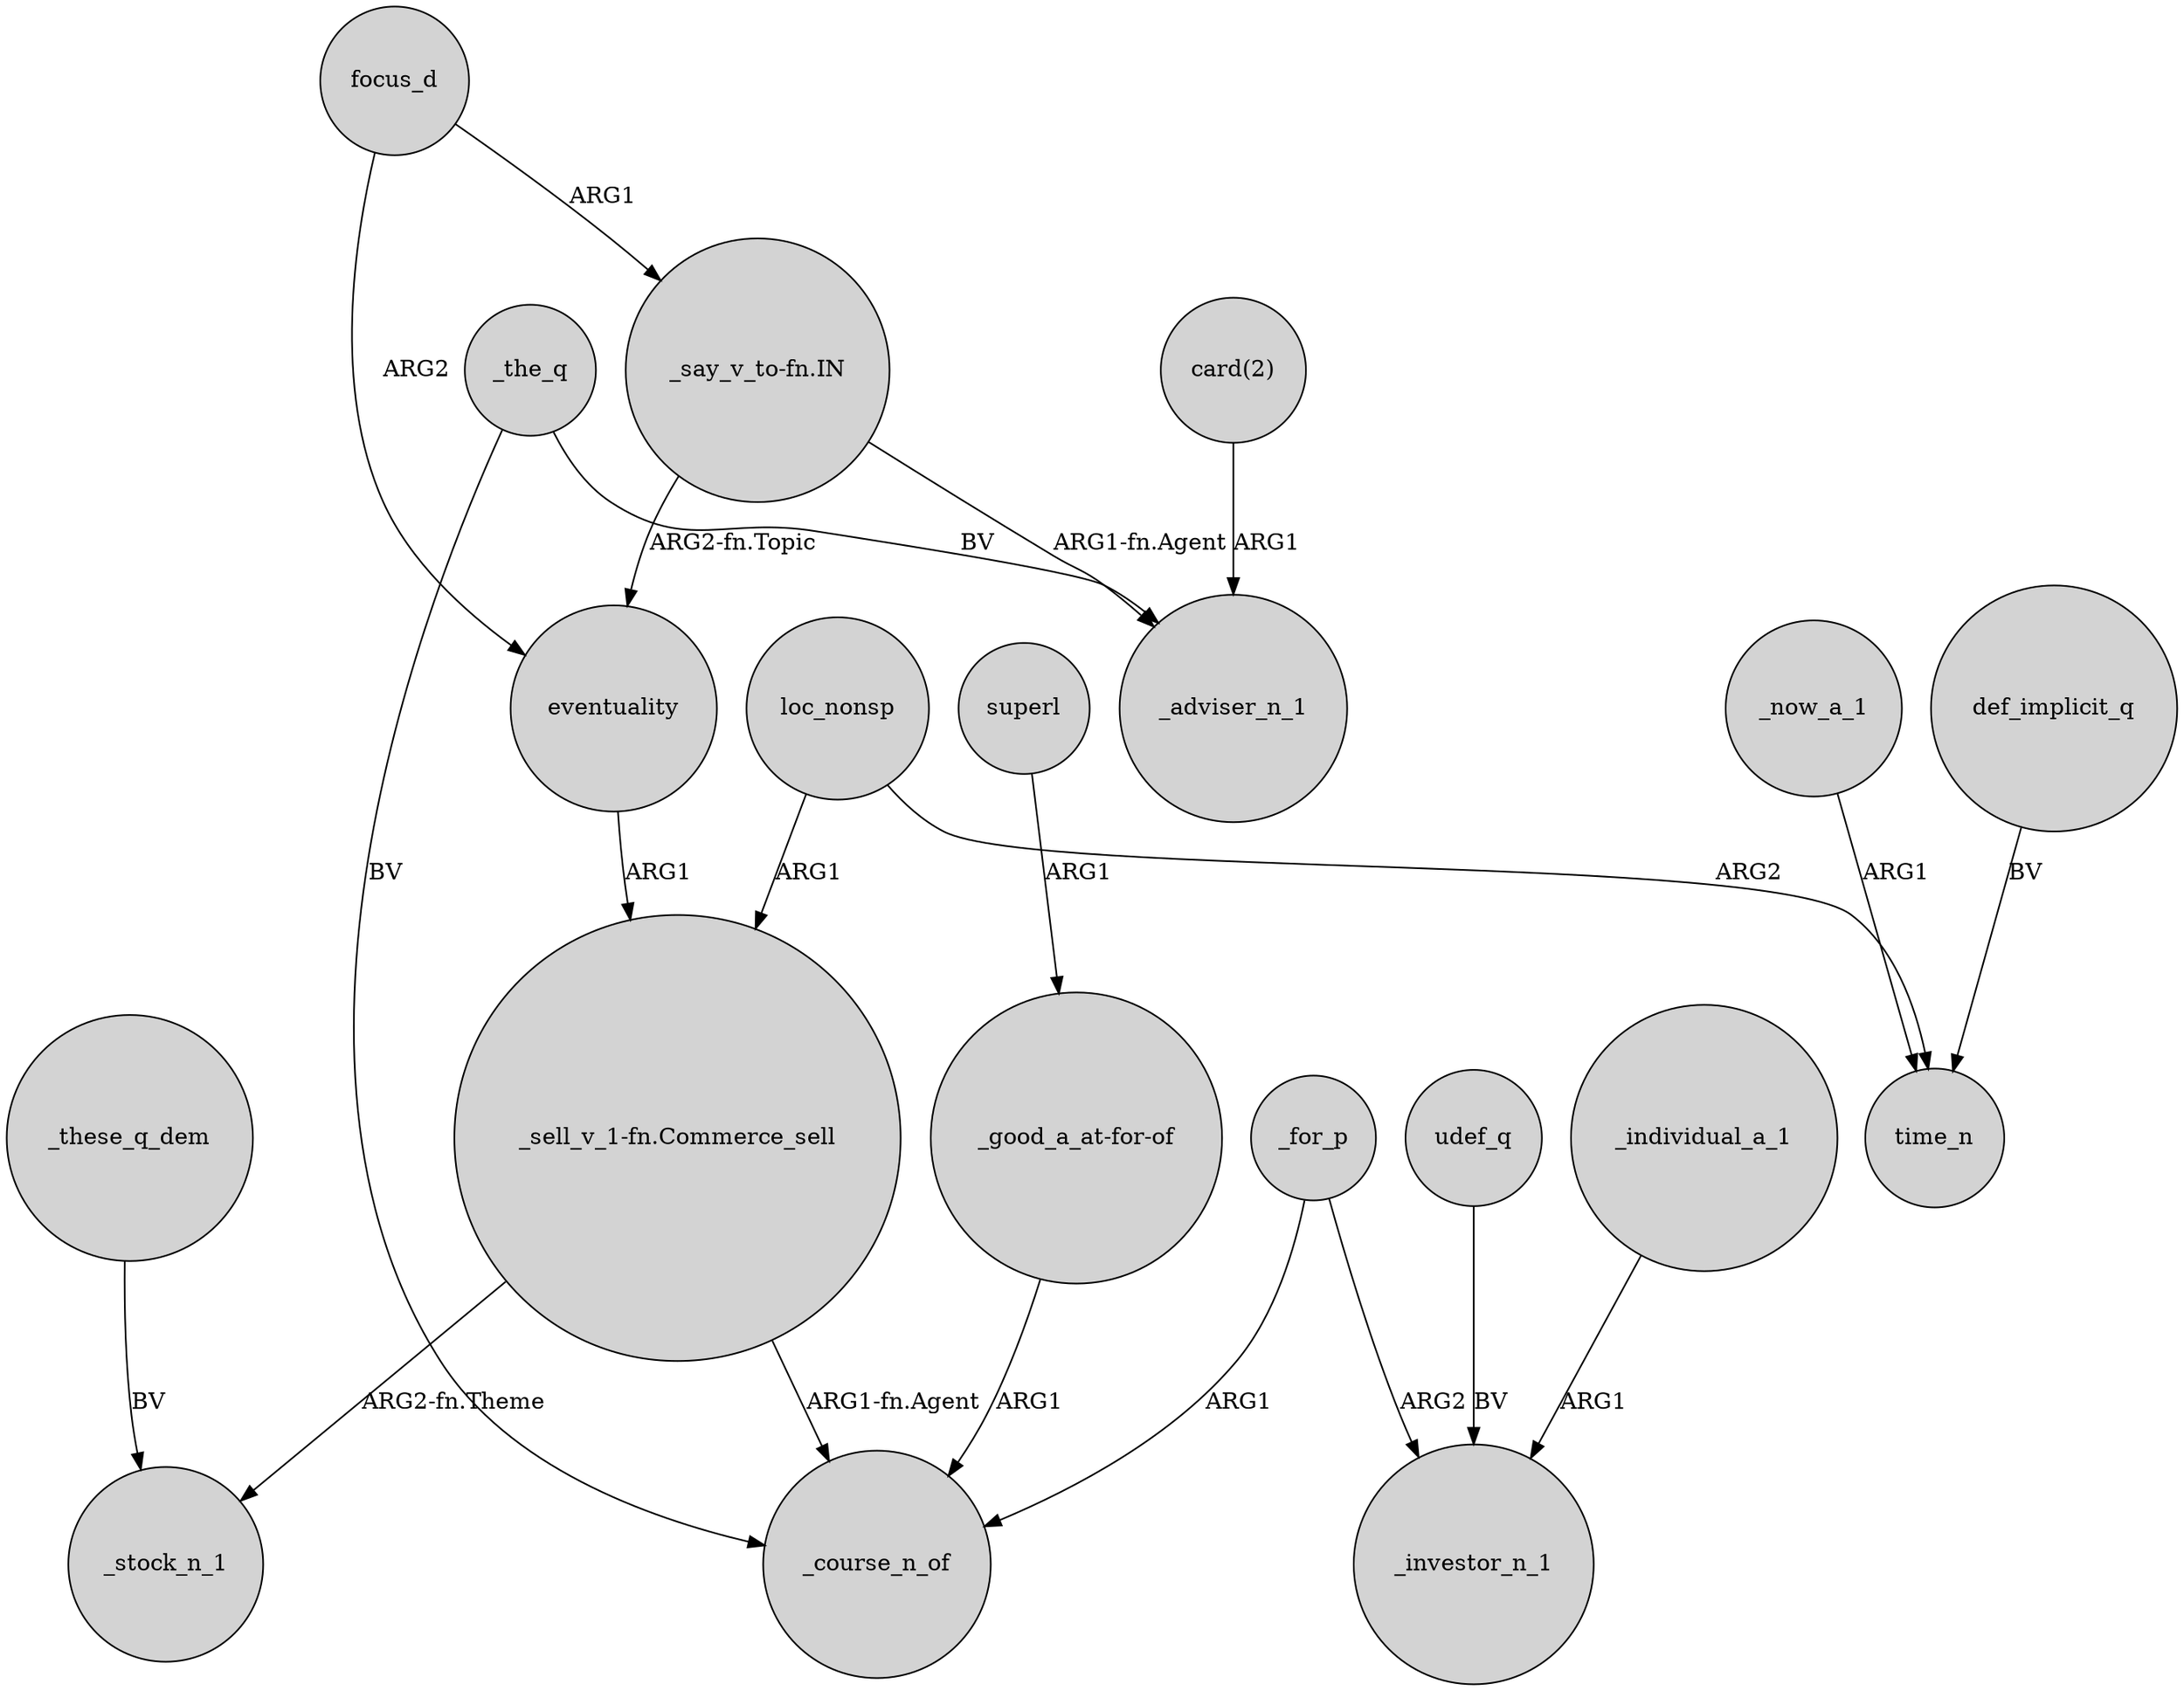 digraph {
	node [shape=circle style=filled]
	"_say_v_to-fn.IN" -> eventuality [label="ARG2-fn.Topic"]
	eventuality -> "_sell_v_1-fn.Commerce_sell" [label=ARG1]
	_the_q -> _adviser_n_1 [label=BV]
	udef_q -> _investor_n_1 [label=BV]
	_these_q_dem -> _stock_n_1 [label=BV]
	_the_q -> _course_n_of [label=BV]
	_for_p -> _investor_n_1 [label=ARG2]
	focus_d -> "_say_v_to-fn.IN" [label=ARG1]
	loc_nonsp -> time_n [label=ARG2]
	"_say_v_to-fn.IN" -> _adviser_n_1 [label="ARG1-fn.Agent"]
	_for_p -> _course_n_of [label=ARG1]
	_individual_a_1 -> _investor_n_1 [label=ARG1]
	superl -> "_good_a_at-for-of" [label=ARG1]
	_now_a_1 -> time_n [label=ARG1]
	"_sell_v_1-fn.Commerce_sell" -> _course_n_of [label="ARG1-fn.Agent"]
	"_sell_v_1-fn.Commerce_sell" -> _stock_n_1 [label="ARG2-fn.Theme"]
	focus_d -> eventuality [label=ARG2]
	loc_nonsp -> "_sell_v_1-fn.Commerce_sell" [label=ARG1]
	"card(2)" -> _adviser_n_1 [label=ARG1]
	"_good_a_at-for-of" -> _course_n_of [label=ARG1]
	def_implicit_q -> time_n [label=BV]
}
